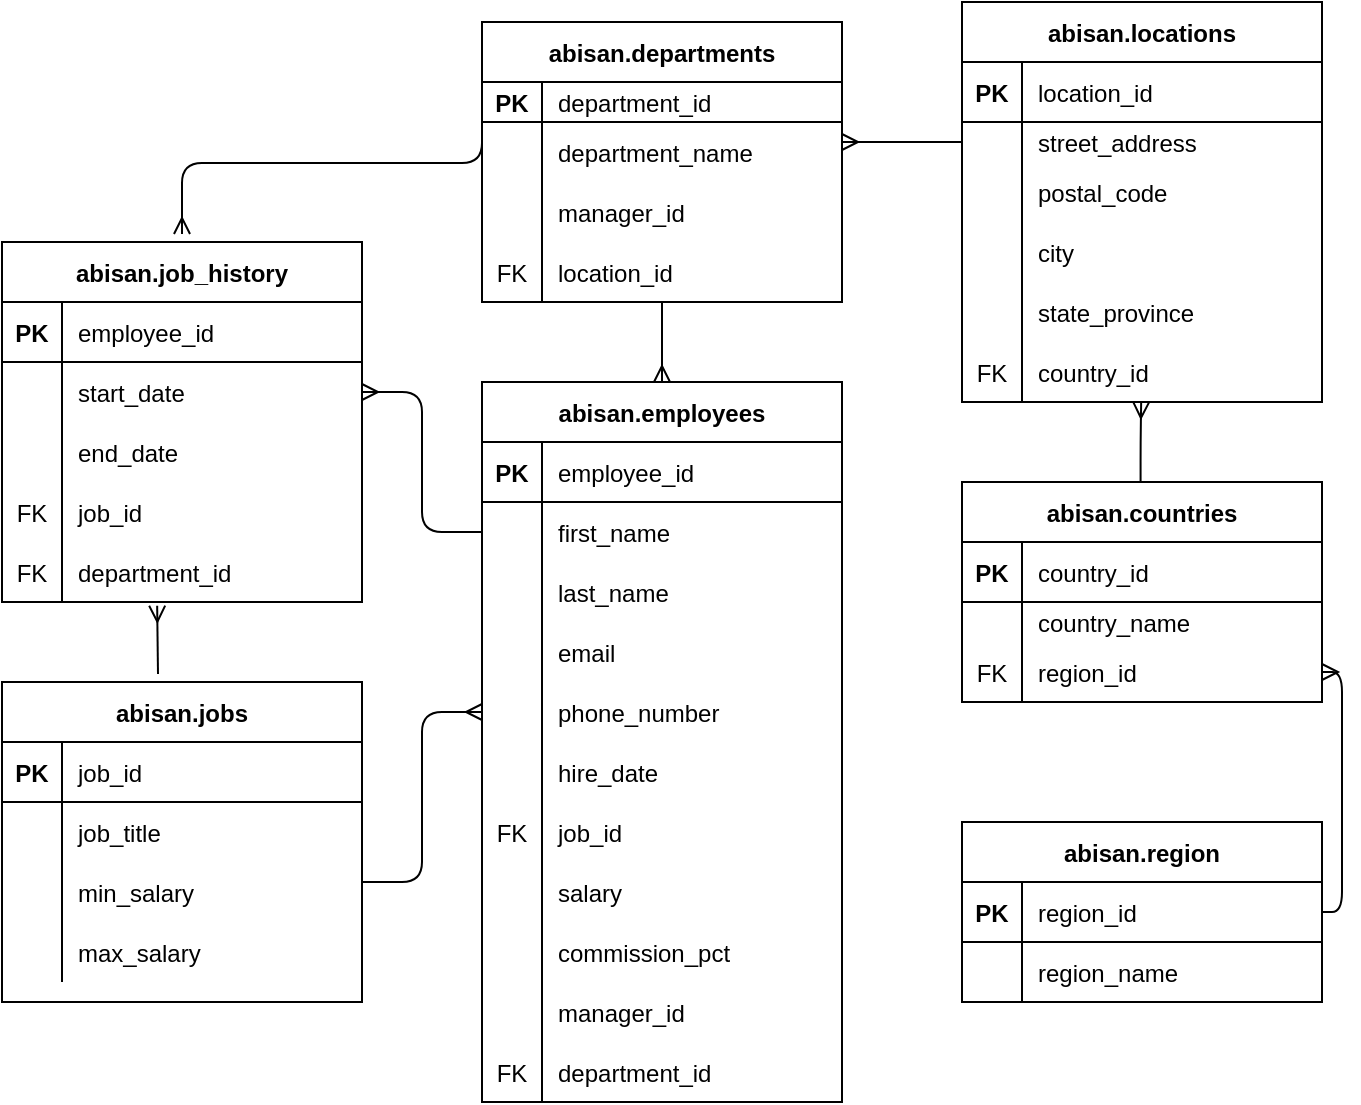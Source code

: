 <mxfile version="13.10.4" type="github">
  <diagram id="i6ycT5udkQKruZCcal8v" name="Page-1">
    <mxGraphModel dx="1401" dy="781" grid="1" gridSize="10" guides="1" tooltips="1" connect="1" arrows="1" fold="1" page="1" pageScale="1" pageWidth="850" pageHeight="1100" math="0" shadow="0">
      <root>
        <mxCell id="0" />
        <mxCell id="1" parent="0" />
        <mxCell id="qALc0oXiPU9BdHfqzSbK-43" value="abisan.region" style="shape=table;startSize=30;container=1;collapsible=1;childLayout=tableLayout;fixedRows=1;rowLines=0;fontStyle=1;align=center;resizeLast=1;" vertex="1" parent="1">
          <mxGeometry x="520" y="450" width="180" height="90" as="geometry" />
        </mxCell>
        <mxCell id="qALc0oXiPU9BdHfqzSbK-44" value="" style="shape=partialRectangle;collapsible=0;dropTarget=0;pointerEvents=0;fillColor=none;top=0;left=0;bottom=1;right=0;points=[[0,0.5],[1,0.5]];portConstraint=eastwest;" vertex="1" parent="qALc0oXiPU9BdHfqzSbK-43">
          <mxGeometry y="30" width="180" height="30" as="geometry" />
        </mxCell>
        <mxCell id="qALc0oXiPU9BdHfqzSbK-45" value="PK" style="shape=partialRectangle;connectable=0;fillColor=none;top=0;left=0;bottom=0;right=0;fontStyle=1;overflow=hidden;" vertex="1" parent="qALc0oXiPU9BdHfqzSbK-44">
          <mxGeometry width="30.0" height="30" as="geometry" />
        </mxCell>
        <mxCell id="qALc0oXiPU9BdHfqzSbK-46" value="region_id" style="shape=partialRectangle;connectable=0;fillColor=none;top=0;left=0;bottom=0;right=0;align=left;spacingLeft=6;fontStyle=0;overflow=hidden;" vertex="1" parent="qALc0oXiPU9BdHfqzSbK-44">
          <mxGeometry x="30.0" width="150.0" height="30" as="geometry" />
        </mxCell>
        <mxCell id="qALc0oXiPU9BdHfqzSbK-47" value="" style="shape=partialRectangle;collapsible=0;dropTarget=0;pointerEvents=0;fillColor=none;top=0;left=0;bottom=0;right=0;points=[[0,0.5],[1,0.5]];portConstraint=eastwest;" vertex="1" parent="qALc0oXiPU9BdHfqzSbK-43">
          <mxGeometry y="60" width="180" height="30" as="geometry" />
        </mxCell>
        <mxCell id="qALc0oXiPU9BdHfqzSbK-48" value="" style="shape=partialRectangle;connectable=0;fillColor=none;top=0;left=0;bottom=0;right=0;editable=1;overflow=hidden;" vertex="1" parent="qALc0oXiPU9BdHfqzSbK-47">
          <mxGeometry width="30.0" height="30" as="geometry" />
        </mxCell>
        <mxCell id="qALc0oXiPU9BdHfqzSbK-49" value="region_name" style="shape=partialRectangle;connectable=0;fillColor=none;top=0;left=0;bottom=0;right=0;align=left;spacingLeft=6;overflow=hidden;" vertex="1" parent="qALc0oXiPU9BdHfqzSbK-47">
          <mxGeometry x="30.0" width="150.0" height="30" as="geometry" />
        </mxCell>
        <mxCell id="qALc0oXiPU9BdHfqzSbK-1" value="abisan.departments" style="shape=table;startSize=30;container=1;collapsible=1;childLayout=tableLayout;fixedRows=1;rowLines=0;fontStyle=1;align=center;resizeLast=1;" vertex="1" parent="1">
          <mxGeometry x="280" y="50" width="180" height="140" as="geometry" />
        </mxCell>
        <mxCell id="qALc0oXiPU9BdHfqzSbK-2" value="" style="shape=partialRectangle;collapsible=0;dropTarget=0;pointerEvents=0;fillColor=none;top=0;left=0;bottom=1;right=0;points=[[0,0.5],[1,0.5]];portConstraint=eastwest;" vertex="1" parent="qALc0oXiPU9BdHfqzSbK-1">
          <mxGeometry y="30" width="180" height="20" as="geometry" />
        </mxCell>
        <mxCell id="qALc0oXiPU9BdHfqzSbK-3" value="PK" style="shape=partialRectangle;connectable=0;fillColor=none;top=0;left=0;bottom=0;right=0;fontStyle=1;overflow=hidden;" vertex="1" parent="qALc0oXiPU9BdHfqzSbK-2">
          <mxGeometry width="30" height="20" as="geometry" />
        </mxCell>
        <mxCell id="qALc0oXiPU9BdHfqzSbK-4" value="department_id" style="shape=partialRectangle;connectable=0;fillColor=none;top=0;left=0;bottom=0;right=0;align=left;spacingLeft=6;fontStyle=0;overflow=hidden;" vertex="1" parent="qALc0oXiPU9BdHfqzSbK-2">
          <mxGeometry x="30" width="150" height="20" as="geometry" />
        </mxCell>
        <mxCell id="qALc0oXiPU9BdHfqzSbK-5" value="" style="shape=partialRectangle;collapsible=0;dropTarget=0;pointerEvents=0;fillColor=none;top=0;left=0;bottom=0;right=0;points=[[0,0.5],[1,0.5]];portConstraint=eastwest;" vertex="1" parent="qALc0oXiPU9BdHfqzSbK-1">
          <mxGeometry y="50" width="180" height="30" as="geometry" />
        </mxCell>
        <mxCell id="qALc0oXiPU9BdHfqzSbK-6" value="" style="shape=partialRectangle;connectable=0;fillColor=none;top=0;left=0;bottom=0;right=0;editable=1;overflow=hidden;" vertex="1" parent="qALc0oXiPU9BdHfqzSbK-5">
          <mxGeometry width="30" height="30" as="geometry" />
        </mxCell>
        <mxCell id="qALc0oXiPU9BdHfqzSbK-7" value="department_name" style="shape=partialRectangle;connectable=0;fillColor=none;top=0;left=0;bottom=0;right=0;align=left;spacingLeft=6;overflow=hidden;" vertex="1" parent="qALc0oXiPU9BdHfqzSbK-5">
          <mxGeometry x="30" width="150" height="30" as="geometry" />
        </mxCell>
        <mxCell id="qALc0oXiPU9BdHfqzSbK-8" value="" style="shape=partialRectangle;collapsible=0;dropTarget=0;pointerEvents=0;fillColor=none;top=0;left=0;bottom=0;right=0;points=[[0,0.5],[1,0.5]];portConstraint=eastwest;" vertex="1" parent="qALc0oXiPU9BdHfqzSbK-1">
          <mxGeometry y="80" width="180" height="30" as="geometry" />
        </mxCell>
        <mxCell id="qALc0oXiPU9BdHfqzSbK-9" value="" style="shape=partialRectangle;connectable=0;fillColor=none;top=0;left=0;bottom=0;right=0;editable=1;overflow=hidden;" vertex="1" parent="qALc0oXiPU9BdHfqzSbK-8">
          <mxGeometry width="30" height="30" as="geometry" />
        </mxCell>
        <mxCell id="qALc0oXiPU9BdHfqzSbK-10" value="manager_id" style="shape=partialRectangle;connectable=0;fillColor=none;top=0;left=0;bottom=0;right=0;align=left;spacingLeft=6;overflow=hidden;" vertex="1" parent="qALc0oXiPU9BdHfqzSbK-8">
          <mxGeometry x="30" width="150" height="30" as="geometry" />
        </mxCell>
        <mxCell id="qALc0oXiPU9BdHfqzSbK-11" value="" style="shape=partialRectangle;collapsible=0;dropTarget=0;pointerEvents=0;fillColor=none;top=0;left=0;bottom=0;right=0;points=[[0,0.5],[1,0.5]];portConstraint=eastwest;" vertex="1" parent="qALc0oXiPU9BdHfqzSbK-1">
          <mxGeometry y="110" width="180" height="30" as="geometry" />
        </mxCell>
        <mxCell id="qALc0oXiPU9BdHfqzSbK-12" value="FK" style="shape=partialRectangle;connectable=0;fillColor=none;top=0;left=0;bottom=0;right=0;editable=1;overflow=hidden;" vertex="1" parent="qALc0oXiPU9BdHfqzSbK-11">
          <mxGeometry width="30" height="30" as="geometry" />
        </mxCell>
        <mxCell id="qALc0oXiPU9BdHfqzSbK-13" value="location_id" style="shape=partialRectangle;connectable=0;fillColor=none;top=0;left=0;bottom=0;right=0;align=left;spacingLeft=6;overflow=hidden;" vertex="1" parent="qALc0oXiPU9BdHfqzSbK-11">
          <mxGeometry x="30" width="150" height="30" as="geometry" />
        </mxCell>
        <mxCell id="qALc0oXiPU9BdHfqzSbK-14" value="abisan.locations" style="shape=table;startSize=30;container=1;collapsible=1;childLayout=tableLayout;fixedRows=1;rowLines=0;fontStyle=1;align=center;resizeLast=1;" vertex="1" parent="1">
          <mxGeometry x="520" y="40" width="180" height="200" as="geometry" />
        </mxCell>
        <mxCell id="qALc0oXiPU9BdHfqzSbK-15" value="" style="shape=partialRectangle;collapsible=0;dropTarget=0;pointerEvents=0;fillColor=none;top=0;left=0;bottom=1;right=0;points=[[0,0.5],[1,0.5]];portConstraint=eastwest;" vertex="1" parent="qALc0oXiPU9BdHfqzSbK-14">
          <mxGeometry y="30" width="180" height="30" as="geometry" />
        </mxCell>
        <mxCell id="qALc0oXiPU9BdHfqzSbK-16" value="PK" style="shape=partialRectangle;connectable=0;fillColor=none;top=0;left=0;bottom=0;right=0;fontStyle=1;overflow=hidden;" vertex="1" parent="qALc0oXiPU9BdHfqzSbK-15">
          <mxGeometry width="30" height="30" as="geometry" />
        </mxCell>
        <mxCell id="qALc0oXiPU9BdHfqzSbK-17" value="location_id" style="shape=partialRectangle;connectable=0;fillColor=none;top=0;left=0;bottom=0;right=0;align=left;spacingLeft=6;fontStyle=0;overflow=hidden;" vertex="1" parent="qALc0oXiPU9BdHfqzSbK-15">
          <mxGeometry x="30" width="150" height="30" as="geometry" />
        </mxCell>
        <mxCell id="qALc0oXiPU9BdHfqzSbK-18" value="" style="shape=partialRectangle;collapsible=0;dropTarget=0;pointerEvents=0;fillColor=none;top=0;left=0;bottom=0;right=0;points=[[0,0.5],[1,0.5]];portConstraint=eastwest;" vertex="1" parent="qALc0oXiPU9BdHfqzSbK-14">
          <mxGeometry y="60" width="180" height="20" as="geometry" />
        </mxCell>
        <mxCell id="qALc0oXiPU9BdHfqzSbK-19" value="" style="shape=partialRectangle;connectable=0;fillColor=none;top=0;left=0;bottom=0;right=0;editable=1;overflow=hidden;" vertex="1" parent="qALc0oXiPU9BdHfqzSbK-18">
          <mxGeometry width="30" height="20" as="geometry" />
        </mxCell>
        <mxCell id="qALc0oXiPU9BdHfqzSbK-20" value="street_address" style="shape=partialRectangle;connectable=0;fillColor=none;top=0;left=0;bottom=0;right=0;align=left;spacingLeft=6;overflow=hidden;" vertex="1" parent="qALc0oXiPU9BdHfqzSbK-18">
          <mxGeometry x="30" width="150" height="20" as="geometry" />
        </mxCell>
        <mxCell id="qALc0oXiPU9BdHfqzSbK-21" value="" style="shape=partialRectangle;collapsible=0;dropTarget=0;pointerEvents=0;fillColor=none;top=0;left=0;bottom=0;right=0;points=[[0,0.5],[1,0.5]];portConstraint=eastwest;" vertex="1" parent="qALc0oXiPU9BdHfqzSbK-14">
          <mxGeometry y="80" width="180" height="30" as="geometry" />
        </mxCell>
        <mxCell id="qALc0oXiPU9BdHfqzSbK-22" value="" style="shape=partialRectangle;connectable=0;fillColor=none;top=0;left=0;bottom=0;right=0;editable=1;overflow=hidden;" vertex="1" parent="qALc0oXiPU9BdHfqzSbK-21">
          <mxGeometry width="30" height="30" as="geometry" />
        </mxCell>
        <mxCell id="qALc0oXiPU9BdHfqzSbK-23" value="postal_code" style="shape=partialRectangle;connectable=0;fillColor=none;top=0;left=0;bottom=0;right=0;align=left;spacingLeft=6;overflow=hidden;" vertex="1" parent="qALc0oXiPU9BdHfqzSbK-21">
          <mxGeometry x="30" width="150" height="30" as="geometry" />
        </mxCell>
        <mxCell id="qALc0oXiPU9BdHfqzSbK-24" value="" style="shape=partialRectangle;collapsible=0;dropTarget=0;pointerEvents=0;fillColor=none;top=0;left=0;bottom=0;right=0;points=[[0,0.5],[1,0.5]];portConstraint=eastwest;" vertex="1" parent="qALc0oXiPU9BdHfqzSbK-14">
          <mxGeometry y="110" width="180" height="30" as="geometry" />
        </mxCell>
        <mxCell id="qALc0oXiPU9BdHfqzSbK-25" value="" style="shape=partialRectangle;connectable=0;fillColor=none;top=0;left=0;bottom=0;right=0;editable=1;overflow=hidden;" vertex="1" parent="qALc0oXiPU9BdHfqzSbK-24">
          <mxGeometry width="30" height="30" as="geometry" />
        </mxCell>
        <mxCell id="qALc0oXiPU9BdHfqzSbK-26" value="city" style="shape=partialRectangle;connectable=0;fillColor=none;top=0;left=0;bottom=0;right=0;align=left;spacingLeft=6;overflow=hidden;" vertex="1" parent="qALc0oXiPU9BdHfqzSbK-24">
          <mxGeometry x="30" width="150" height="30" as="geometry" />
        </mxCell>
        <mxCell id="qALc0oXiPU9BdHfqzSbK-136" value="" style="shape=partialRectangle;collapsible=0;dropTarget=0;pointerEvents=0;fillColor=none;top=0;left=0;bottom=0;right=0;points=[[0,0.5],[1,0.5]];portConstraint=eastwest;" vertex="1" parent="qALc0oXiPU9BdHfqzSbK-14">
          <mxGeometry y="140" width="180" height="30" as="geometry" />
        </mxCell>
        <mxCell id="qALc0oXiPU9BdHfqzSbK-137" value="" style="shape=partialRectangle;connectable=0;fillColor=none;top=0;left=0;bottom=0;right=0;editable=1;overflow=hidden;" vertex="1" parent="qALc0oXiPU9BdHfqzSbK-136">
          <mxGeometry width="30" height="30" as="geometry" />
        </mxCell>
        <mxCell id="qALc0oXiPU9BdHfqzSbK-138" value="state_province" style="shape=partialRectangle;connectable=0;fillColor=none;top=0;left=0;bottom=0;right=0;align=left;spacingLeft=6;overflow=hidden;" vertex="1" parent="qALc0oXiPU9BdHfqzSbK-136">
          <mxGeometry x="30" width="150" height="30" as="geometry" />
        </mxCell>
        <mxCell id="qALc0oXiPU9BdHfqzSbK-139" value="" style="shape=partialRectangle;collapsible=0;dropTarget=0;pointerEvents=0;fillColor=none;top=0;left=0;bottom=0;right=0;points=[[0,0.5],[1,0.5]];portConstraint=eastwest;" vertex="1" parent="qALc0oXiPU9BdHfqzSbK-14">
          <mxGeometry y="170" width="180" height="30" as="geometry" />
        </mxCell>
        <mxCell id="qALc0oXiPU9BdHfqzSbK-140" value="FK" style="shape=partialRectangle;connectable=0;fillColor=none;top=0;left=0;bottom=0;right=0;editable=1;overflow=hidden;" vertex="1" parent="qALc0oXiPU9BdHfqzSbK-139">
          <mxGeometry width="30" height="30" as="geometry" />
        </mxCell>
        <mxCell id="qALc0oXiPU9BdHfqzSbK-141" value="country_id" style="shape=partialRectangle;connectable=0;fillColor=none;top=0;left=0;bottom=0;right=0;align=left;spacingLeft=6;overflow=hidden;" vertex="1" parent="qALc0oXiPU9BdHfqzSbK-139">
          <mxGeometry x="30" width="150" height="30" as="geometry" />
        </mxCell>
        <mxCell id="qALc0oXiPU9BdHfqzSbK-29" value="abisan.countries" style="shape=table;startSize=30;container=1;collapsible=1;childLayout=tableLayout;fixedRows=1;rowLines=0;fontStyle=1;align=center;resizeLast=1;" vertex="1" parent="1">
          <mxGeometry x="520" y="280" width="180" height="110" as="geometry" />
        </mxCell>
        <mxCell id="qALc0oXiPU9BdHfqzSbK-30" value="" style="shape=partialRectangle;collapsible=0;dropTarget=0;pointerEvents=0;fillColor=none;top=0;left=0;bottom=1;right=0;points=[[0,0.5],[1,0.5]];portConstraint=eastwest;" vertex="1" parent="qALc0oXiPU9BdHfqzSbK-29">
          <mxGeometry y="30" width="180" height="30" as="geometry" />
        </mxCell>
        <mxCell id="qALc0oXiPU9BdHfqzSbK-31" value="PK" style="shape=partialRectangle;connectable=0;fillColor=none;top=0;left=0;bottom=0;right=0;fontStyle=1;overflow=hidden;" vertex="1" parent="qALc0oXiPU9BdHfqzSbK-30">
          <mxGeometry width="30" height="30" as="geometry" />
        </mxCell>
        <mxCell id="qALc0oXiPU9BdHfqzSbK-32" value="country_id" style="shape=partialRectangle;connectable=0;fillColor=none;top=0;left=0;bottom=0;right=0;align=left;spacingLeft=6;fontStyle=0;overflow=hidden;" vertex="1" parent="qALc0oXiPU9BdHfqzSbK-30">
          <mxGeometry x="30" width="150" height="30" as="geometry" />
        </mxCell>
        <mxCell id="qALc0oXiPU9BdHfqzSbK-33" value="" style="shape=partialRectangle;collapsible=0;dropTarget=0;pointerEvents=0;fillColor=none;top=0;left=0;bottom=0;right=0;points=[[0,0.5],[1,0.5]];portConstraint=eastwest;" vertex="1" parent="qALc0oXiPU9BdHfqzSbK-29">
          <mxGeometry y="60" width="180" height="20" as="geometry" />
        </mxCell>
        <mxCell id="qALc0oXiPU9BdHfqzSbK-34" value="" style="shape=partialRectangle;connectable=0;fillColor=none;top=0;left=0;bottom=0;right=0;editable=1;overflow=hidden;" vertex="1" parent="qALc0oXiPU9BdHfqzSbK-33">
          <mxGeometry width="30" height="20" as="geometry" />
        </mxCell>
        <mxCell id="qALc0oXiPU9BdHfqzSbK-35" value="country_name" style="shape=partialRectangle;connectable=0;fillColor=none;top=0;left=0;bottom=0;right=0;align=left;spacingLeft=6;overflow=hidden;" vertex="1" parent="qALc0oXiPU9BdHfqzSbK-33">
          <mxGeometry x="30" width="150" height="20" as="geometry" />
        </mxCell>
        <mxCell id="qALc0oXiPU9BdHfqzSbK-36" value="" style="shape=partialRectangle;collapsible=0;dropTarget=0;pointerEvents=0;fillColor=none;top=0;left=0;bottom=0;right=0;points=[[0,0.5],[1,0.5]];portConstraint=eastwest;" vertex="1" parent="qALc0oXiPU9BdHfqzSbK-29">
          <mxGeometry y="80" width="180" height="30" as="geometry" />
        </mxCell>
        <mxCell id="qALc0oXiPU9BdHfqzSbK-37" value="FK" style="shape=partialRectangle;connectable=0;fillColor=none;top=0;left=0;bottom=0;right=0;editable=1;overflow=hidden;" vertex="1" parent="qALc0oXiPU9BdHfqzSbK-36">
          <mxGeometry width="30" height="30" as="geometry" />
        </mxCell>
        <mxCell id="qALc0oXiPU9BdHfqzSbK-38" value="region_id" style="shape=partialRectangle;connectable=0;fillColor=none;top=0;left=0;bottom=0;right=0;align=left;spacingLeft=6;overflow=hidden;" vertex="1" parent="qALc0oXiPU9BdHfqzSbK-36">
          <mxGeometry x="30" width="150" height="30" as="geometry" />
        </mxCell>
        <mxCell id="qALc0oXiPU9BdHfqzSbK-56" value="abisan.job_history" style="shape=table;startSize=30;container=1;collapsible=1;childLayout=tableLayout;fixedRows=1;rowLines=0;fontStyle=1;align=center;resizeLast=1;" vertex="1" parent="1">
          <mxGeometry x="40" y="160" width="180" height="180" as="geometry" />
        </mxCell>
        <mxCell id="qALc0oXiPU9BdHfqzSbK-57" value="" style="shape=partialRectangle;collapsible=0;dropTarget=0;pointerEvents=0;fillColor=none;top=0;left=0;bottom=1;right=0;points=[[0,0.5],[1,0.5]];portConstraint=eastwest;" vertex="1" parent="qALc0oXiPU9BdHfqzSbK-56">
          <mxGeometry y="30" width="180" height="30" as="geometry" />
        </mxCell>
        <mxCell id="qALc0oXiPU9BdHfqzSbK-58" value="PK" style="shape=partialRectangle;connectable=0;fillColor=none;top=0;left=0;bottom=0;right=0;fontStyle=1;overflow=hidden;" vertex="1" parent="qALc0oXiPU9BdHfqzSbK-57">
          <mxGeometry width="30" height="30" as="geometry" />
        </mxCell>
        <mxCell id="qALc0oXiPU9BdHfqzSbK-59" value="employee_id" style="shape=partialRectangle;connectable=0;fillColor=none;top=0;left=0;bottom=0;right=0;align=left;spacingLeft=6;fontStyle=0;overflow=hidden;" vertex="1" parent="qALc0oXiPU9BdHfqzSbK-57">
          <mxGeometry x="30" width="150" height="30" as="geometry" />
        </mxCell>
        <mxCell id="qALc0oXiPU9BdHfqzSbK-60" value="" style="shape=partialRectangle;collapsible=0;dropTarget=0;pointerEvents=0;fillColor=none;top=0;left=0;bottom=0;right=0;points=[[0,0.5],[1,0.5]];portConstraint=eastwest;" vertex="1" parent="qALc0oXiPU9BdHfqzSbK-56">
          <mxGeometry y="60" width="180" height="30" as="geometry" />
        </mxCell>
        <mxCell id="qALc0oXiPU9BdHfqzSbK-61" value="" style="shape=partialRectangle;connectable=0;fillColor=none;top=0;left=0;bottom=0;right=0;editable=1;overflow=hidden;" vertex="1" parent="qALc0oXiPU9BdHfqzSbK-60">
          <mxGeometry width="30" height="30" as="geometry" />
        </mxCell>
        <mxCell id="qALc0oXiPU9BdHfqzSbK-62" value="start_date" style="shape=partialRectangle;connectable=0;fillColor=none;top=0;left=0;bottom=0;right=0;align=left;spacingLeft=6;overflow=hidden;" vertex="1" parent="qALc0oXiPU9BdHfqzSbK-60">
          <mxGeometry x="30" width="150" height="30" as="geometry" />
        </mxCell>
        <mxCell id="qALc0oXiPU9BdHfqzSbK-63" value="" style="shape=partialRectangle;collapsible=0;dropTarget=0;pointerEvents=0;fillColor=none;top=0;left=0;bottom=0;right=0;points=[[0,0.5],[1,0.5]];portConstraint=eastwest;" vertex="1" parent="qALc0oXiPU9BdHfqzSbK-56">
          <mxGeometry y="90" width="180" height="30" as="geometry" />
        </mxCell>
        <mxCell id="qALc0oXiPU9BdHfqzSbK-64" value="" style="shape=partialRectangle;connectable=0;fillColor=none;top=0;left=0;bottom=0;right=0;editable=1;overflow=hidden;" vertex="1" parent="qALc0oXiPU9BdHfqzSbK-63">
          <mxGeometry width="30" height="30" as="geometry" />
        </mxCell>
        <mxCell id="qALc0oXiPU9BdHfqzSbK-65" value="end_date" style="shape=partialRectangle;connectable=0;fillColor=none;top=0;left=0;bottom=0;right=0;align=left;spacingLeft=6;overflow=hidden;" vertex="1" parent="qALc0oXiPU9BdHfqzSbK-63">
          <mxGeometry x="30" width="150" height="30" as="geometry" />
        </mxCell>
        <mxCell id="qALc0oXiPU9BdHfqzSbK-66" value="" style="shape=partialRectangle;collapsible=0;dropTarget=0;pointerEvents=0;fillColor=none;top=0;left=0;bottom=0;right=0;points=[[0,0.5],[1,0.5]];portConstraint=eastwest;" vertex="1" parent="qALc0oXiPU9BdHfqzSbK-56">
          <mxGeometry y="120" width="180" height="30" as="geometry" />
        </mxCell>
        <mxCell id="qALc0oXiPU9BdHfqzSbK-67" value="FK" style="shape=partialRectangle;connectable=0;fillColor=none;top=0;left=0;bottom=0;right=0;editable=1;overflow=hidden;" vertex="1" parent="qALc0oXiPU9BdHfqzSbK-66">
          <mxGeometry width="30" height="30" as="geometry" />
        </mxCell>
        <mxCell id="qALc0oXiPU9BdHfqzSbK-68" value="job_id" style="shape=partialRectangle;connectable=0;fillColor=none;top=0;left=0;bottom=0;right=0;align=left;spacingLeft=6;overflow=hidden;" vertex="1" parent="qALc0oXiPU9BdHfqzSbK-66">
          <mxGeometry x="30" width="150" height="30" as="geometry" />
        </mxCell>
        <mxCell id="qALc0oXiPU9BdHfqzSbK-133" value="" style="shape=partialRectangle;collapsible=0;dropTarget=0;pointerEvents=0;fillColor=none;top=0;left=0;bottom=0;right=0;points=[[0,0.5],[1,0.5]];portConstraint=eastwest;" vertex="1" parent="qALc0oXiPU9BdHfqzSbK-56">
          <mxGeometry y="150" width="180" height="30" as="geometry" />
        </mxCell>
        <mxCell id="qALc0oXiPU9BdHfqzSbK-134" value="FK" style="shape=partialRectangle;connectable=0;fillColor=none;top=0;left=0;bottom=0;right=0;editable=1;overflow=hidden;" vertex="1" parent="qALc0oXiPU9BdHfqzSbK-133">
          <mxGeometry width="30" height="30" as="geometry" />
        </mxCell>
        <mxCell id="qALc0oXiPU9BdHfqzSbK-135" value="department_id" style="shape=partialRectangle;connectable=0;fillColor=none;top=0;left=0;bottom=0;right=0;align=left;spacingLeft=6;overflow=hidden;" vertex="1" parent="qALc0oXiPU9BdHfqzSbK-133">
          <mxGeometry x="30" width="150" height="30" as="geometry" />
        </mxCell>
        <mxCell id="qALc0oXiPU9BdHfqzSbK-69" value="abisan.jobs" style="shape=table;startSize=30;container=1;collapsible=1;childLayout=tableLayout;fixedRows=1;rowLines=0;fontStyle=1;align=center;resizeLast=1;" vertex="1" parent="1">
          <mxGeometry x="40" y="380" width="180" height="160" as="geometry" />
        </mxCell>
        <mxCell id="qALc0oXiPU9BdHfqzSbK-70" value="" style="shape=partialRectangle;collapsible=0;dropTarget=0;pointerEvents=0;fillColor=none;top=0;left=0;bottom=1;right=0;points=[[0,0.5],[1,0.5]];portConstraint=eastwest;" vertex="1" parent="qALc0oXiPU9BdHfqzSbK-69">
          <mxGeometry y="30" width="180" height="30" as="geometry" />
        </mxCell>
        <mxCell id="qALc0oXiPU9BdHfqzSbK-71" value="PK" style="shape=partialRectangle;connectable=0;fillColor=none;top=0;left=0;bottom=0;right=0;fontStyle=1;overflow=hidden;" vertex="1" parent="qALc0oXiPU9BdHfqzSbK-70">
          <mxGeometry width="30" height="30" as="geometry" />
        </mxCell>
        <mxCell id="qALc0oXiPU9BdHfqzSbK-72" value="job_id" style="shape=partialRectangle;connectable=0;fillColor=none;top=0;left=0;bottom=0;right=0;align=left;spacingLeft=6;fontStyle=0;overflow=hidden;" vertex="1" parent="qALc0oXiPU9BdHfqzSbK-70">
          <mxGeometry x="30" width="150" height="30" as="geometry" />
        </mxCell>
        <mxCell id="qALc0oXiPU9BdHfqzSbK-73" value="" style="shape=partialRectangle;collapsible=0;dropTarget=0;pointerEvents=0;fillColor=none;top=0;left=0;bottom=0;right=0;points=[[0,0.5],[1,0.5]];portConstraint=eastwest;" vertex="1" parent="qALc0oXiPU9BdHfqzSbK-69">
          <mxGeometry y="60" width="180" height="30" as="geometry" />
        </mxCell>
        <mxCell id="qALc0oXiPU9BdHfqzSbK-74" value="" style="shape=partialRectangle;connectable=0;fillColor=none;top=0;left=0;bottom=0;right=0;editable=1;overflow=hidden;" vertex="1" parent="qALc0oXiPU9BdHfqzSbK-73">
          <mxGeometry width="30" height="30" as="geometry" />
        </mxCell>
        <mxCell id="qALc0oXiPU9BdHfqzSbK-75" value="job_title" style="shape=partialRectangle;connectable=0;fillColor=none;top=0;left=0;bottom=0;right=0;align=left;spacingLeft=6;overflow=hidden;" vertex="1" parent="qALc0oXiPU9BdHfqzSbK-73">
          <mxGeometry x="30" width="150" height="30" as="geometry" />
        </mxCell>
        <mxCell id="qALc0oXiPU9BdHfqzSbK-76" value="" style="shape=partialRectangle;collapsible=0;dropTarget=0;pointerEvents=0;fillColor=none;top=0;left=0;bottom=0;right=0;points=[[0,0.5],[1,0.5]];portConstraint=eastwest;" vertex="1" parent="qALc0oXiPU9BdHfqzSbK-69">
          <mxGeometry y="90" width="180" height="30" as="geometry" />
        </mxCell>
        <mxCell id="qALc0oXiPU9BdHfqzSbK-77" value="" style="shape=partialRectangle;connectable=0;fillColor=none;top=0;left=0;bottom=0;right=0;editable=1;overflow=hidden;" vertex="1" parent="qALc0oXiPU9BdHfqzSbK-76">
          <mxGeometry width="30" height="30" as="geometry" />
        </mxCell>
        <mxCell id="qALc0oXiPU9BdHfqzSbK-78" value="min_salary" style="shape=partialRectangle;connectable=0;fillColor=none;top=0;left=0;bottom=0;right=0;align=left;spacingLeft=6;overflow=hidden;" vertex="1" parent="qALc0oXiPU9BdHfqzSbK-76">
          <mxGeometry x="30" width="150" height="30" as="geometry" />
        </mxCell>
        <mxCell id="qALc0oXiPU9BdHfqzSbK-79" value="" style="shape=partialRectangle;collapsible=0;dropTarget=0;pointerEvents=0;fillColor=none;top=0;left=0;bottom=0;right=0;points=[[0,0.5],[1,0.5]];portConstraint=eastwest;" vertex="1" parent="qALc0oXiPU9BdHfqzSbK-69">
          <mxGeometry y="120" width="180" height="30" as="geometry" />
        </mxCell>
        <mxCell id="qALc0oXiPU9BdHfqzSbK-80" value="" style="shape=partialRectangle;connectable=0;fillColor=none;top=0;left=0;bottom=0;right=0;editable=1;overflow=hidden;" vertex="1" parent="qALc0oXiPU9BdHfqzSbK-79">
          <mxGeometry width="30" height="30" as="geometry" />
        </mxCell>
        <mxCell id="qALc0oXiPU9BdHfqzSbK-81" value="max_salary" style="shape=partialRectangle;connectable=0;fillColor=none;top=0;left=0;bottom=0;right=0;align=left;spacingLeft=6;overflow=hidden;" vertex="1" parent="qALc0oXiPU9BdHfqzSbK-79">
          <mxGeometry x="30" width="150" height="30" as="geometry" />
        </mxCell>
        <mxCell id="qALc0oXiPU9BdHfqzSbK-83" value="abisan.employees" style="shape=table;startSize=30;container=1;collapsible=1;childLayout=tableLayout;fixedRows=1;rowLines=0;fontStyle=1;align=center;resizeLast=1;" vertex="1" parent="1">
          <mxGeometry x="280" y="230" width="180" height="360" as="geometry" />
        </mxCell>
        <mxCell id="qALc0oXiPU9BdHfqzSbK-84" value="" style="shape=partialRectangle;collapsible=0;dropTarget=0;pointerEvents=0;fillColor=none;top=0;left=0;bottom=1;right=0;points=[[0,0.5],[1,0.5]];portConstraint=eastwest;" vertex="1" parent="qALc0oXiPU9BdHfqzSbK-83">
          <mxGeometry y="30" width="180" height="30" as="geometry" />
        </mxCell>
        <mxCell id="qALc0oXiPU9BdHfqzSbK-85" value="PK" style="shape=partialRectangle;connectable=0;fillColor=none;top=0;left=0;bottom=0;right=0;fontStyle=1;overflow=hidden;" vertex="1" parent="qALc0oXiPU9BdHfqzSbK-84">
          <mxGeometry width="30" height="30" as="geometry" />
        </mxCell>
        <mxCell id="qALc0oXiPU9BdHfqzSbK-86" value="employee_id" style="shape=partialRectangle;connectable=0;fillColor=none;top=0;left=0;bottom=0;right=0;align=left;spacingLeft=6;fontStyle=0;overflow=hidden;" vertex="1" parent="qALc0oXiPU9BdHfqzSbK-84">
          <mxGeometry x="30" width="150" height="30" as="geometry" />
        </mxCell>
        <mxCell id="qALc0oXiPU9BdHfqzSbK-87" value="" style="shape=partialRectangle;collapsible=0;dropTarget=0;pointerEvents=0;fillColor=none;top=0;left=0;bottom=0;right=0;points=[[0,0.5],[1,0.5]];portConstraint=eastwest;" vertex="1" parent="qALc0oXiPU9BdHfqzSbK-83">
          <mxGeometry y="60" width="180" height="30" as="geometry" />
        </mxCell>
        <mxCell id="qALc0oXiPU9BdHfqzSbK-88" value="" style="shape=partialRectangle;connectable=0;fillColor=none;top=0;left=0;bottom=0;right=0;editable=1;overflow=hidden;" vertex="1" parent="qALc0oXiPU9BdHfqzSbK-87">
          <mxGeometry width="30" height="30" as="geometry" />
        </mxCell>
        <mxCell id="qALc0oXiPU9BdHfqzSbK-89" value="first_name" style="shape=partialRectangle;connectable=0;fillColor=none;top=0;left=0;bottom=0;right=0;align=left;spacingLeft=6;overflow=hidden;" vertex="1" parent="qALc0oXiPU9BdHfqzSbK-87">
          <mxGeometry x="30" width="150" height="30" as="geometry" />
        </mxCell>
        <mxCell id="qALc0oXiPU9BdHfqzSbK-90" value="" style="shape=partialRectangle;collapsible=0;dropTarget=0;pointerEvents=0;fillColor=none;top=0;left=0;bottom=0;right=0;points=[[0,0.5],[1,0.5]];portConstraint=eastwest;" vertex="1" parent="qALc0oXiPU9BdHfqzSbK-83">
          <mxGeometry y="90" width="180" height="30" as="geometry" />
        </mxCell>
        <mxCell id="qALc0oXiPU9BdHfqzSbK-91" value="" style="shape=partialRectangle;connectable=0;fillColor=none;top=0;left=0;bottom=0;right=0;editable=1;overflow=hidden;" vertex="1" parent="qALc0oXiPU9BdHfqzSbK-90">
          <mxGeometry width="30" height="30" as="geometry" />
        </mxCell>
        <mxCell id="qALc0oXiPU9BdHfqzSbK-92" value="last_name" style="shape=partialRectangle;connectable=0;fillColor=none;top=0;left=0;bottom=0;right=0;align=left;spacingLeft=6;overflow=hidden;" vertex="1" parent="qALc0oXiPU9BdHfqzSbK-90">
          <mxGeometry x="30" width="150" height="30" as="geometry" />
        </mxCell>
        <mxCell id="qALc0oXiPU9BdHfqzSbK-93" value="" style="shape=partialRectangle;collapsible=0;dropTarget=0;pointerEvents=0;fillColor=none;top=0;left=0;bottom=0;right=0;points=[[0,0.5],[1,0.5]];portConstraint=eastwest;" vertex="1" parent="qALc0oXiPU9BdHfqzSbK-83">
          <mxGeometry y="120" width="180" height="30" as="geometry" />
        </mxCell>
        <mxCell id="qALc0oXiPU9BdHfqzSbK-94" value="" style="shape=partialRectangle;connectable=0;fillColor=none;top=0;left=0;bottom=0;right=0;editable=1;overflow=hidden;" vertex="1" parent="qALc0oXiPU9BdHfqzSbK-93">
          <mxGeometry width="30" height="30" as="geometry" />
        </mxCell>
        <mxCell id="qALc0oXiPU9BdHfqzSbK-95" value="email" style="shape=partialRectangle;connectable=0;fillColor=none;top=0;left=0;bottom=0;right=0;align=left;spacingLeft=6;overflow=hidden;" vertex="1" parent="qALc0oXiPU9BdHfqzSbK-93">
          <mxGeometry x="30" width="150" height="30" as="geometry" />
        </mxCell>
        <mxCell id="qALc0oXiPU9BdHfqzSbK-109" value="" style="shape=partialRectangle;collapsible=0;dropTarget=0;pointerEvents=0;fillColor=none;top=0;left=0;bottom=0;right=0;points=[[0,0.5],[1,0.5]];portConstraint=eastwest;" vertex="1" parent="qALc0oXiPU9BdHfqzSbK-83">
          <mxGeometry y="150" width="180" height="30" as="geometry" />
        </mxCell>
        <mxCell id="qALc0oXiPU9BdHfqzSbK-110" value="" style="shape=partialRectangle;connectable=0;fillColor=none;top=0;left=0;bottom=0;right=0;editable=1;overflow=hidden;" vertex="1" parent="qALc0oXiPU9BdHfqzSbK-109">
          <mxGeometry width="30" height="30" as="geometry" />
        </mxCell>
        <mxCell id="qALc0oXiPU9BdHfqzSbK-111" value="phone_number" style="shape=partialRectangle;connectable=0;fillColor=none;top=0;left=0;bottom=0;right=0;align=left;spacingLeft=6;overflow=hidden;" vertex="1" parent="qALc0oXiPU9BdHfqzSbK-109">
          <mxGeometry x="30" width="150" height="30" as="geometry" />
        </mxCell>
        <mxCell id="qALc0oXiPU9BdHfqzSbK-112" value="" style="shape=partialRectangle;collapsible=0;dropTarget=0;pointerEvents=0;fillColor=none;top=0;left=0;bottom=0;right=0;points=[[0,0.5],[1,0.5]];portConstraint=eastwest;" vertex="1" parent="qALc0oXiPU9BdHfqzSbK-83">
          <mxGeometry y="180" width="180" height="30" as="geometry" />
        </mxCell>
        <mxCell id="qALc0oXiPU9BdHfqzSbK-113" value="" style="shape=partialRectangle;connectable=0;fillColor=none;top=0;left=0;bottom=0;right=0;editable=1;overflow=hidden;" vertex="1" parent="qALc0oXiPU9BdHfqzSbK-112">
          <mxGeometry width="30" height="30" as="geometry" />
        </mxCell>
        <mxCell id="qALc0oXiPU9BdHfqzSbK-114" value="hire_date" style="shape=partialRectangle;connectable=0;fillColor=none;top=0;left=0;bottom=0;right=0;align=left;spacingLeft=6;overflow=hidden;" vertex="1" parent="qALc0oXiPU9BdHfqzSbK-112">
          <mxGeometry x="30" width="150" height="30" as="geometry" />
        </mxCell>
        <mxCell id="qALc0oXiPU9BdHfqzSbK-115" value="" style="shape=partialRectangle;collapsible=0;dropTarget=0;pointerEvents=0;fillColor=none;top=0;left=0;bottom=0;right=0;points=[[0,0.5],[1,0.5]];portConstraint=eastwest;" vertex="1" parent="qALc0oXiPU9BdHfqzSbK-83">
          <mxGeometry y="210" width="180" height="30" as="geometry" />
        </mxCell>
        <mxCell id="qALc0oXiPU9BdHfqzSbK-116" value="FK" style="shape=partialRectangle;connectable=0;fillColor=none;top=0;left=0;bottom=0;right=0;editable=1;overflow=hidden;" vertex="1" parent="qALc0oXiPU9BdHfqzSbK-115">
          <mxGeometry width="30" height="30" as="geometry" />
        </mxCell>
        <mxCell id="qALc0oXiPU9BdHfqzSbK-117" value="job_id" style="shape=partialRectangle;connectable=0;fillColor=none;top=0;left=0;bottom=0;right=0;align=left;spacingLeft=6;overflow=hidden;" vertex="1" parent="qALc0oXiPU9BdHfqzSbK-115">
          <mxGeometry x="30" width="150" height="30" as="geometry" />
        </mxCell>
        <mxCell id="qALc0oXiPU9BdHfqzSbK-118" value="" style="shape=partialRectangle;collapsible=0;dropTarget=0;pointerEvents=0;fillColor=none;top=0;left=0;bottom=0;right=0;points=[[0,0.5],[1,0.5]];portConstraint=eastwest;" vertex="1" parent="qALc0oXiPU9BdHfqzSbK-83">
          <mxGeometry y="240" width="180" height="30" as="geometry" />
        </mxCell>
        <mxCell id="qALc0oXiPU9BdHfqzSbK-119" value="" style="shape=partialRectangle;connectable=0;fillColor=none;top=0;left=0;bottom=0;right=0;editable=1;overflow=hidden;" vertex="1" parent="qALc0oXiPU9BdHfqzSbK-118">
          <mxGeometry width="30" height="30" as="geometry" />
        </mxCell>
        <mxCell id="qALc0oXiPU9BdHfqzSbK-120" value="salary" style="shape=partialRectangle;connectable=0;fillColor=none;top=0;left=0;bottom=0;right=0;align=left;spacingLeft=6;overflow=hidden;" vertex="1" parent="qALc0oXiPU9BdHfqzSbK-118">
          <mxGeometry x="30" width="150" height="30" as="geometry" />
        </mxCell>
        <mxCell id="qALc0oXiPU9BdHfqzSbK-121" value="" style="shape=partialRectangle;collapsible=0;dropTarget=0;pointerEvents=0;fillColor=none;top=0;left=0;bottom=0;right=0;points=[[0,0.5],[1,0.5]];portConstraint=eastwest;" vertex="1" parent="qALc0oXiPU9BdHfqzSbK-83">
          <mxGeometry y="270" width="180" height="30" as="geometry" />
        </mxCell>
        <mxCell id="qALc0oXiPU9BdHfqzSbK-122" value="" style="shape=partialRectangle;connectable=0;fillColor=none;top=0;left=0;bottom=0;right=0;editable=1;overflow=hidden;" vertex="1" parent="qALc0oXiPU9BdHfqzSbK-121">
          <mxGeometry width="30" height="30" as="geometry" />
        </mxCell>
        <mxCell id="qALc0oXiPU9BdHfqzSbK-123" value="commission_pct" style="shape=partialRectangle;connectable=0;fillColor=none;top=0;left=0;bottom=0;right=0;align=left;spacingLeft=6;overflow=hidden;" vertex="1" parent="qALc0oXiPU9BdHfqzSbK-121">
          <mxGeometry x="30" width="150" height="30" as="geometry" />
        </mxCell>
        <mxCell id="qALc0oXiPU9BdHfqzSbK-124" value="" style="shape=partialRectangle;collapsible=0;dropTarget=0;pointerEvents=0;fillColor=none;top=0;left=0;bottom=0;right=0;points=[[0,0.5],[1,0.5]];portConstraint=eastwest;" vertex="1" parent="qALc0oXiPU9BdHfqzSbK-83">
          <mxGeometry y="300" width="180" height="30" as="geometry" />
        </mxCell>
        <mxCell id="qALc0oXiPU9BdHfqzSbK-125" value="" style="shape=partialRectangle;connectable=0;fillColor=none;top=0;left=0;bottom=0;right=0;editable=1;overflow=hidden;" vertex="1" parent="qALc0oXiPU9BdHfqzSbK-124">
          <mxGeometry width="30" height="30" as="geometry" />
        </mxCell>
        <mxCell id="qALc0oXiPU9BdHfqzSbK-126" value="manager_id" style="shape=partialRectangle;connectable=0;fillColor=none;top=0;left=0;bottom=0;right=0;align=left;spacingLeft=6;overflow=hidden;" vertex="1" parent="qALc0oXiPU9BdHfqzSbK-124">
          <mxGeometry x="30" width="150" height="30" as="geometry" />
        </mxCell>
        <mxCell id="qALc0oXiPU9BdHfqzSbK-127" value="" style="shape=partialRectangle;collapsible=0;dropTarget=0;pointerEvents=0;fillColor=none;top=0;left=0;bottom=0;right=0;points=[[0,0.5],[1,0.5]];portConstraint=eastwest;" vertex="1" parent="qALc0oXiPU9BdHfqzSbK-83">
          <mxGeometry y="330" width="180" height="30" as="geometry" />
        </mxCell>
        <mxCell id="qALc0oXiPU9BdHfqzSbK-128" value="FK" style="shape=partialRectangle;connectable=0;fillColor=none;top=0;left=0;bottom=0;right=0;editable=1;overflow=hidden;" vertex="1" parent="qALc0oXiPU9BdHfqzSbK-127">
          <mxGeometry width="30" height="30" as="geometry" />
        </mxCell>
        <mxCell id="qALc0oXiPU9BdHfqzSbK-129" value="department_id" style="shape=partialRectangle;connectable=0;fillColor=none;top=0;left=0;bottom=0;right=0;align=left;spacingLeft=6;overflow=hidden;" vertex="1" parent="qALc0oXiPU9BdHfqzSbK-127">
          <mxGeometry x="30" width="150" height="30" as="geometry" />
        </mxCell>
        <mxCell id="qALc0oXiPU9BdHfqzSbK-143" value="" style="edgeStyle=elbowEdgeStyle;fontSize=12;html=1;endArrow=ERmany;entryX=0;entryY=0.5;entryDx=0;entryDy=0;" edge="1" parent="1" target="qALc0oXiPU9BdHfqzSbK-109">
          <mxGeometry width="100" height="100" relative="1" as="geometry">
            <mxPoint x="220" y="480" as="sourcePoint" />
            <mxPoint x="320" y="380" as="targetPoint" />
          </mxGeometry>
        </mxCell>
        <mxCell id="qALc0oXiPU9BdHfqzSbK-144" value="" style="fontSize=12;html=1;endArrow=ERmany;entryX=1;entryY=0.5;entryDx=0;entryDy=0;exitX=1;exitY=0.5;exitDx=0;exitDy=0;edgeStyle=orthogonalEdgeStyle;" edge="1" parent="1" source="qALc0oXiPU9BdHfqzSbK-43" target="qALc0oXiPU9BdHfqzSbK-36">
          <mxGeometry width="100" height="100" relative="1" as="geometry">
            <mxPoint x="606" y="450" as="sourcePoint" />
            <mxPoint x="606" y="392" as="targetPoint" />
          </mxGeometry>
        </mxCell>
        <mxCell id="qALc0oXiPU9BdHfqzSbK-145" value="" style="fontSize=12;html=1;endArrow=ERmany;" edge="1" parent="1">
          <mxGeometry width="100" height="100" relative="1" as="geometry">
            <mxPoint x="609.29" y="280" as="sourcePoint" />
            <mxPoint x="609.58" y="240" as="targetPoint" />
            <Array as="points">
              <mxPoint x="609.29" y="260" />
            </Array>
          </mxGeometry>
        </mxCell>
        <mxCell id="qALc0oXiPU9BdHfqzSbK-146" value="" style="fontSize=12;html=1;endArrow=ERmany;" edge="1" parent="1">
          <mxGeometry width="100" height="100" relative="1" as="geometry">
            <mxPoint x="520" y="110" as="sourcePoint" />
            <mxPoint x="460" y="110" as="targetPoint" />
          </mxGeometry>
        </mxCell>
        <mxCell id="qALc0oXiPU9BdHfqzSbK-147" value="" style="edgeStyle=elbowEdgeStyle;fontSize=12;html=1;endArrow=ERmany;exitX=0;exitY=0.25;exitDx=0;exitDy=0;elbow=vertical;" edge="1" parent="1" source="qALc0oXiPU9BdHfqzSbK-1">
          <mxGeometry width="100" height="100" relative="1" as="geometry">
            <mxPoint x="110" y="140" as="sourcePoint" />
            <mxPoint x="130" y="156" as="targetPoint" />
          </mxGeometry>
        </mxCell>
        <mxCell id="qALc0oXiPU9BdHfqzSbK-148" value="" style="edgeStyle=entityRelationEdgeStyle;fontSize=12;html=1;endArrow=ERmany;exitX=0;exitY=0.5;exitDx=0;exitDy=0;entryX=1;entryY=0.5;entryDx=0;entryDy=0;" edge="1" parent="1" source="qALc0oXiPU9BdHfqzSbK-87" target="qALc0oXiPU9BdHfqzSbK-60">
          <mxGeometry width="100" height="100" relative="1" as="geometry">
            <mxPoint x="220" y="310" as="sourcePoint" />
            <mxPoint x="320" y="210" as="targetPoint" />
          </mxGeometry>
        </mxCell>
        <mxCell id="qALc0oXiPU9BdHfqzSbK-149" value="" style="fontSize=12;html=1;endArrow=ERmany;entryX=0.431;entryY=1.062;entryDx=0;entryDy=0;entryPerimeter=0;" edge="1" parent="1" target="qALc0oXiPU9BdHfqzSbK-133">
          <mxGeometry width="100" height="100" relative="1" as="geometry">
            <mxPoint x="118" y="376" as="sourcePoint" />
            <mxPoint x="220" y="280" as="targetPoint" />
          </mxGeometry>
        </mxCell>
        <mxCell id="qALc0oXiPU9BdHfqzSbK-150" value="" style="fontSize=12;html=1;endArrow=ERmany;entryX=0.5;entryY=0;entryDx=0;entryDy=0;" edge="1" parent="1" target="qALc0oXiPU9BdHfqzSbK-83">
          <mxGeometry width="100" height="100" relative="1" as="geometry">
            <mxPoint x="370" y="190" as="sourcePoint" />
            <mxPoint x="420" y="150" as="targetPoint" />
          </mxGeometry>
        </mxCell>
      </root>
    </mxGraphModel>
  </diagram>
</mxfile>
